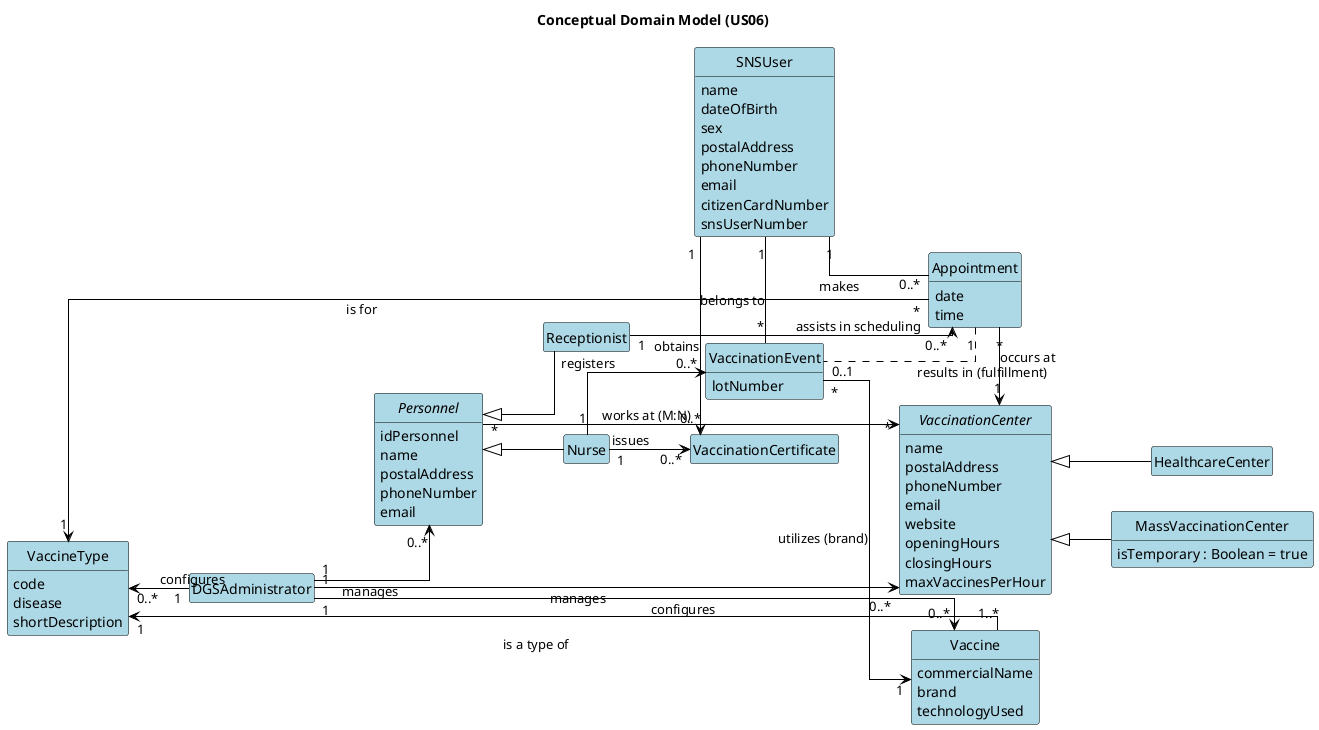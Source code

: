 @startuml
' --- Configuration (English) ---
left to right direction
skinparam linetype ortho

skinparam class {
    BackgroundColor LightBlue
    BorderColor Black
    ArrowColor Black
}
skinparam ArrowColor Black
hide empty members
hide circle
title Conceptual Domain Model (US06)

' ------------------------------------------------------------------
' --- Classes (Grouping via explicit positioning) ---
' ------------------------------------------------------------------

' --- Core Entities (Left Side) ---
class SNSUser {
    name
    dateOfBirth
    sex
    postalAddress
    phoneNumber
    email
    citizenCardNumber
    snsUserNumber
}

class Appointment {
    date
    time
}

class VaccinationEvent {
    lotNumber
}

class VaccinationCertificate {
}


' --- Personnel and Roles (Central/Top) ---
abstract class Personnel {
    idPersonnel
    name
    postalAddress
    phoneNumber
    email
}

class Receptionist {
}

class Nurse {
}

class DGSAdministrator {
}

Personnel <|-- Receptionist
Personnel <|-- Nurse


' --- Vaccines and Data (Bottom) ---
class VaccineType {
    code
    disease
    shortDescription
}

class Vaccine {
    commercialName
    brand
    technologyUsed
}


' --- Vaccination Centers (Right Side) ---
abstract class VaccinationCenter {
    name
    postalAddress
    phoneNumber
    email
    website
    openingHours
    closingHours
    maxVaccinesPerHour
}

class HealthcareCenter {
}

class MassVaccinationCenter {
    isTemporary : Boolean = true
}

VaccinationCenter <|-- HealthcareCenter
VaccinationCenter <|-- MassVaccinationCenter


' ------------------------------------------------------------------
' --- RELATIONSHIPS (RELACÕES E DIRECIONALIDADE) ---
' ------------------------------------------------------------------

' --- Core Flow (User -> Appointment -> Event) ---
SNSUser "1" -- "0..*" Appointment : makes
Appointment "1" .. "0..1" VaccinationEvent : results in (fulfillment)
VaccinationEvent "*" -right- "1" SNSUser : belongs to


' --- Centers and Logistics ---
Appointment "*" -right-> "1" VaccinationCenter : occurs at
Personnel "*" -right-> "*" VaccinationCenter : \n works at (M:N)
Receptionist "1" -down-> "0..*" Appointment : assists in scheduling


' --- Vaccines ---
Vaccine "1..*" -right-> "1" VaccineType : \nis a type of
Appointment "*" -down-> "1" VaccineType : is for
VaccinationEvent "*" -down-> "1" Vaccine : utilizes (brand)


' --- Documents and Nurse Actions ---
SNSUser "1" -right-> "0..*" VaccinationCertificate : obtains
Nurse "1" -down-> "0..*" VaccinationEvent : registers
Nurse "1" -right-> "0..*" VaccinationCertificate : issues


' --- Administration and Management ---
DGSAdministrator "1" -down-> "0..*" VaccinationCenter : manages
DGSAdministrator "1" -down-> "0..*" Personnel : manages
DGSAdministrator "1" -down-> "0..*" Vaccine : configures
DGSAdministrator "1" -up-> "0..*" VaccineType : configures
@enduml
